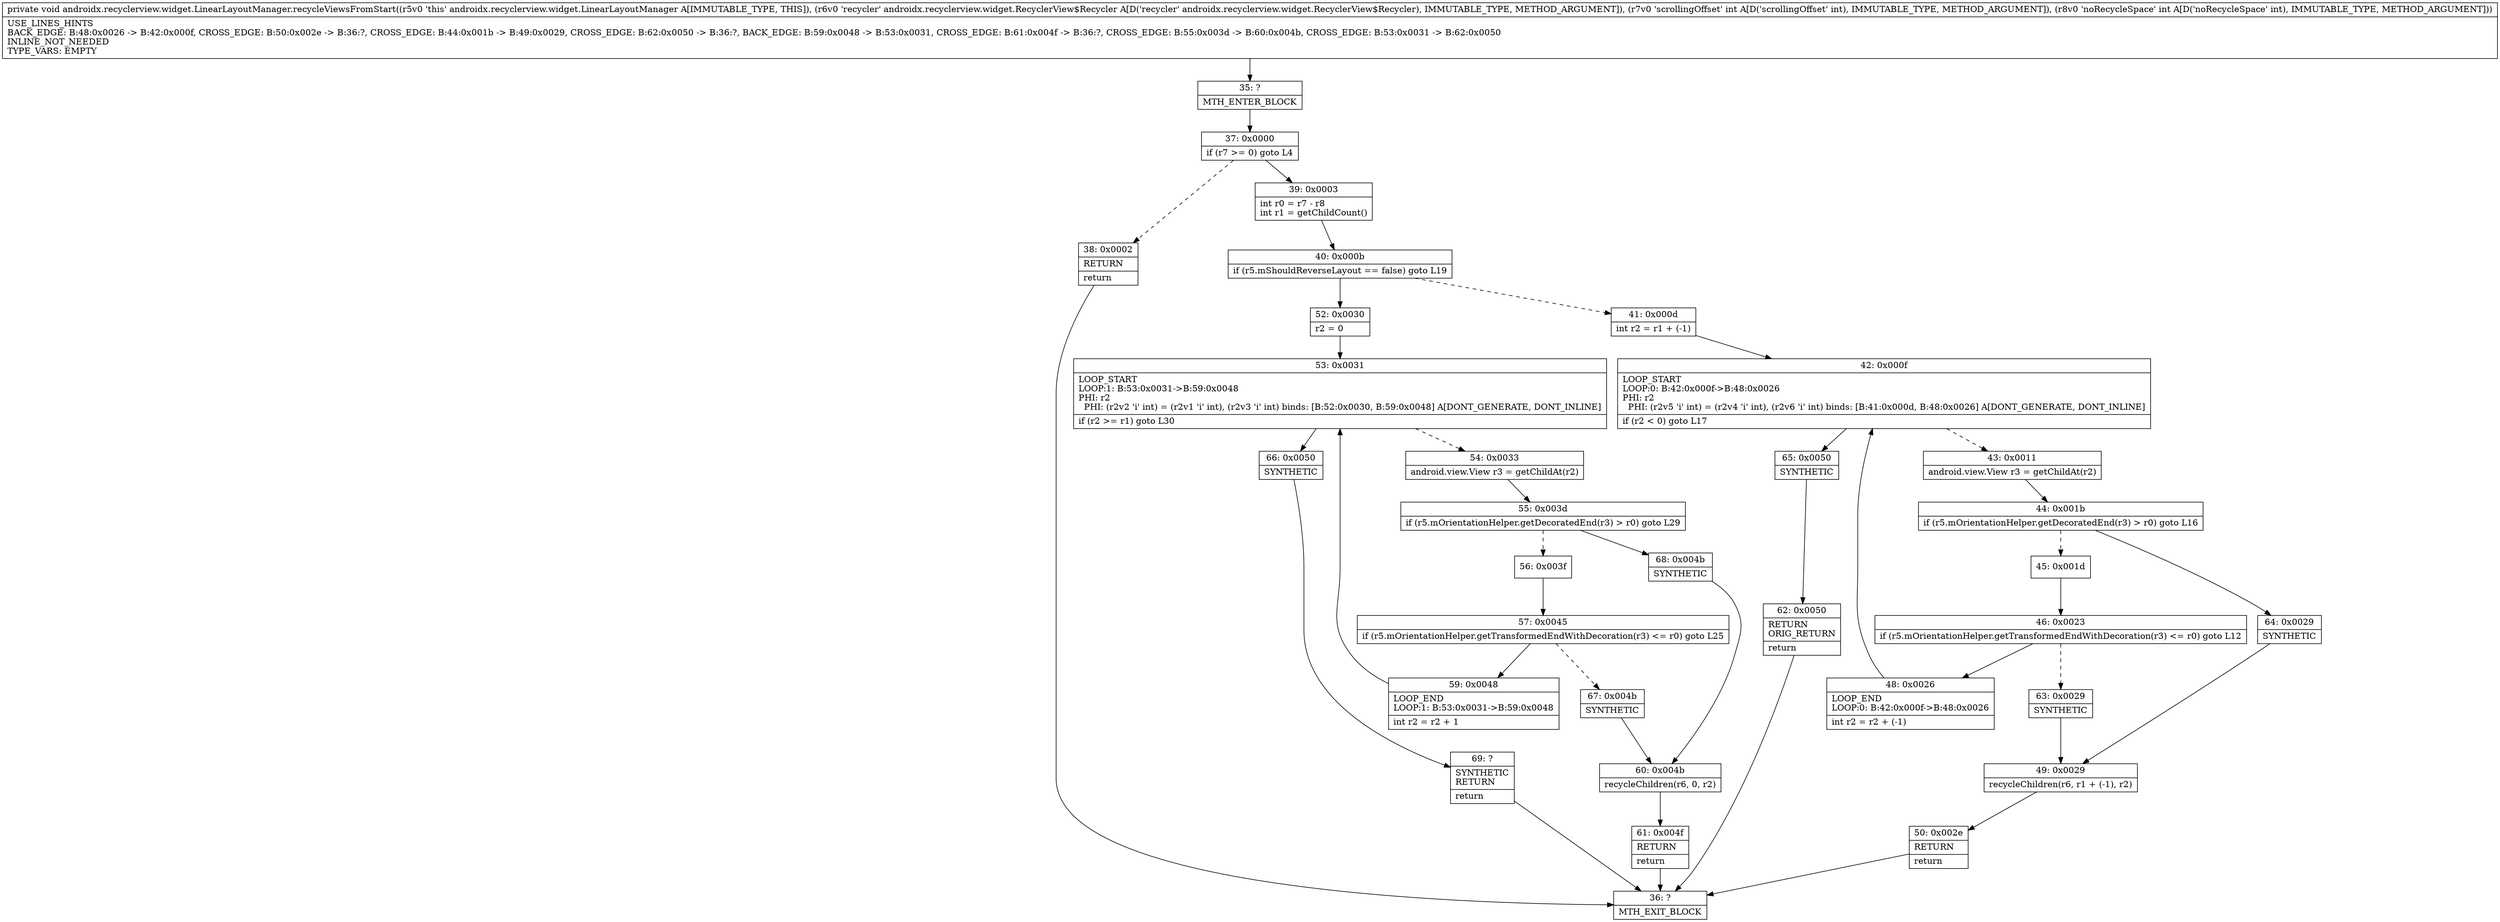 digraph "CFG forandroidx.recyclerview.widget.LinearLayoutManager.recycleViewsFromStart(Landroidx\/recyclerview\/widget\/RecyclerView$Recycler;II)V" {
Node_35 [shape=record,label="{35\:\ ?|MTH_ENTER_BLOCK\l}"];
Node_37 [shape=record,label="{37\:\ 0x0000|if (r7 \>= 0) goto L4\l}"];
Node_38 [shape=record,label="{38\:\ 0x0002|RETURN\l|return\l}"];
Node_36 [shape=record,label="{36\:\ ?|MTH_EXIT_BLOCK\l}"];
Node_39 [shape=record,label="{39\:\ 0x0003|int r0 = r7 \- r8\lint r1 = getChildCount()\l}"];
Node_40 [shape=record,label="{40\:\ 0x000b|if (r5.mShouldReverseLayout == false) goto L19\l}"];
Node_41 [shape=record,label="{41\:\ 0x000d|int r2 = r1 + (\-1)\l}"];
Node_42 [shape=record,label="{42\:\ 0x000f|LOOP_START\lLOOP:0: B:42:0x000f\-\>B:48:0x0026\lPHI: r2 \l  PHI: (r2v5 'i' int) = (r2v4 'i' int), (r2v6 'i' int) binds: [B:41:0x000d, B:48:0x0026] A[DONT_GENERATE, DONT_INLINE]\l|if (r2 \< 0) goto L17\l}"];
Node_43 [shape=record,label="{43\:\ 0x0011|android.view.View r3 = getChildAt(r2)\l}"];
Node_44 [shape=record,label="{44\:\ 0x001b|if (r5.mOrientationHelper.getDecoratedEnd(r3) \> r0) goto L16\l}"];
Node_45 [shape=record,label="{45\:\ 0x001d}"];
Node_46 [shape=record,label="{46\:\ 0x0023|if (r5.mOrientationHelper.getTransformedEndWithDecoration(r3) \<= r0) goto L12\l}"];
Node_48 [shape=record,label="{48\:\ 0x0026|LOOP_END\lLOOP:0: B:42:0x000f\-\>B:48:0x0026\l|int r2 = r2 + (\-1)\l}"];
Node_63 [shape=record,label="{63\:\ 0x0029|SYNTHETIC\l}"];
Node_49 [shape=record,label="{49\:\ 0x0029|recycleChildren(r6, r1 + (\-1), r2)\l}"];
Node_50 [shape=record,label="{50\:\ 0x002e|RETURN\l|return\l}"];
Node_64 [shape=record,label="{64\:\ 0x0029|SYNTHETIC\l}"];
Node_65 [shape=record,label="{65\:\ 0x0050|SYNTHETIC\l}"];
Node_62 [shape=record,label="{62\:\ 0x0050|RETURN\lORIG_RETURN\l|return\l}"];
Node_52 [shape=record,label="{52\:\ 0x0030|r2 = 0\l}"];
Node_53 [shape=record,label="{53\:\ 0x0031|LOOP_START\lLOOP:1: B:53:0x0031\-\>B:59:0x0048\lPHI: r2 \l  PHI: (r2v2 'i' int) = (r2v1 'i' int), (r2v3 'i' int) binds: [B:52:0x0030, B:59:0x0048] A[DONT_GENERATE, DONT_INLINE]\l|if (r2 \>= r1) goto L30\l}"];
Node_54 [shape=record,label="{54\:\ 0x0033|android.view.View r3 = getChildAt(r2)\l}"];
Node_55 [shape=record,label="{55\:\ 0x003d|if (r5.mOrientationHelper.getDecoratedEnd(r3) \> r0) goto L29\l}"];
Node_56 [shape=record,label="{56\:\ 0x003f}"];
Node_57 [shape=record,label="{57\:\ 0x0045|if (r5.mOrientationHelper.getTransformedEndWithDecoration(r3) \<= r0) goto L25\l}"];
Node_59 [shape=record,label="{59\:\ 0x0048|LOOP_END\lLOOP:1: B:53:0x0031\-\>B:59:0x0048\l|int r2 = r2 + 1\l}"];
Node_67 [shape=record,label="{67\:\ 0x004b|SYNTHETIC\l}"];
Node_60 [shape=record,label="{60\:\ 0x004b|recycleChildren(r6, 0, r2)\l}"];
Node_61 [shape=record,label="{61\:\ 0x004f|RETURN\l|return\l}"];
Node_68 [shape=record,label="{68\:\ 0x004b|SYNTHETIC\l}"];
Node_66 [shape=record,label="{66\:\ 0x0050|SYNTHETIC\l}"];
Node_69 [shape=record,label="{69\:\ ?|SYNTHETIC\lRETURN\l|return\l}"];
MethodNode[shape=record,label="{private void androidx.recyclerview.widget.LinearLayoutManager.recycleViewsFromStart((r5v0 'this' androidx.recyclerview.widget.LinearLayoutManager A[IMMUTABLE_TYPE, THIS]), (r6v0 'recycler' androidx.recyclerview.widget.RecyclerView$Recycler A[D('recycler' androidx.recyclerview.widget.RecyclerView$Recycler), IMMUTABLE_TYPE, METHOD_ARGUMENT]), (r7v0 'scrollingOffset' int A[D('scrollingOffset' int), IMMUTABLE_TYPE, METHOD_ARGUMENT]), (r8v0 'noRecycleSpace' int A[D('noRecycleSpace' int), IMMUTABLE_TYPE, METHOD_ARGUMENT]))  | USE_LINES_HINTS\lBACK_EDGE: B:48:0x0026 \-\> B:42:0x000f, CROSS_EDGE: B:50:0x002e \-\> B:36:?, CROSS_EDGE: B:44:0x001b \-\> B:49:0x0029, CROSS_EDGE: B:62:0x0050 \-\> B:36:?, BACK_EDGE: B:59:0x0048 \-\> B:53:0x0031, CROSS_EDGE: B:61:0x004f \-\> B:36:?, CROSS_EDGE: B:55:0x003d \-\> B:60:0x004b, CROSS_EDGE: B:53:0x0031 \-\> B:62:0x0050\lINLINE_NOT_NEEDED\lTYPE_VARS: EMPTY\l}"];
MethodNode -> Node_35;Node_35 -> Node_37;
Node_37 -> Node_38[style=dashed];
Node_37 -> Node_39;
Node_38 -> Node_36;
Node_39 -> Node_40;
Node_40 -> Node_41[style=dashed];
Node_40 -> Node_52;
Node_41 -> Node_42;
Node_42 -> Node_43[style=dashed];
Node_42 -> Node_65;
Node_43 -> Node_44;
Node_44 -> Node_45[style=dashed];
Node_44 -> Node_64;
Node_45 -> Node_46;
Node_46 -> Node_48;
Node_46 -> Node_63[style=dashed];
Node_48 -> Node_42;
Node_63 -> Node_49;
Node_49 -> Node_50;
Node_50 -> Node_36;
Node_64 -> Node_49;
Node_65 -> Node_62;
Node_62 -> Node_36;
Node_52 -> Node_53;
Node_53 -> Node_54[style=dashed];
Node_53 -> Node_66;
Node_54 -> Node_55;
Node_55 -> Node_56[style=dashed];
Node_55 -> Node_68;
Node_56 -> Node_57;
Node_57 -> Node_59;
Node_57 -> Node_67[style=dashed];
Node_59 -> Node_53;
Node_67 -> Node_60;
Node_60 -> Node_61;
Node_61 -> Node_36;
Node_68 -> Node_60;
Node_66 -> Node_69;
Node_69 -> Node_36;
}

